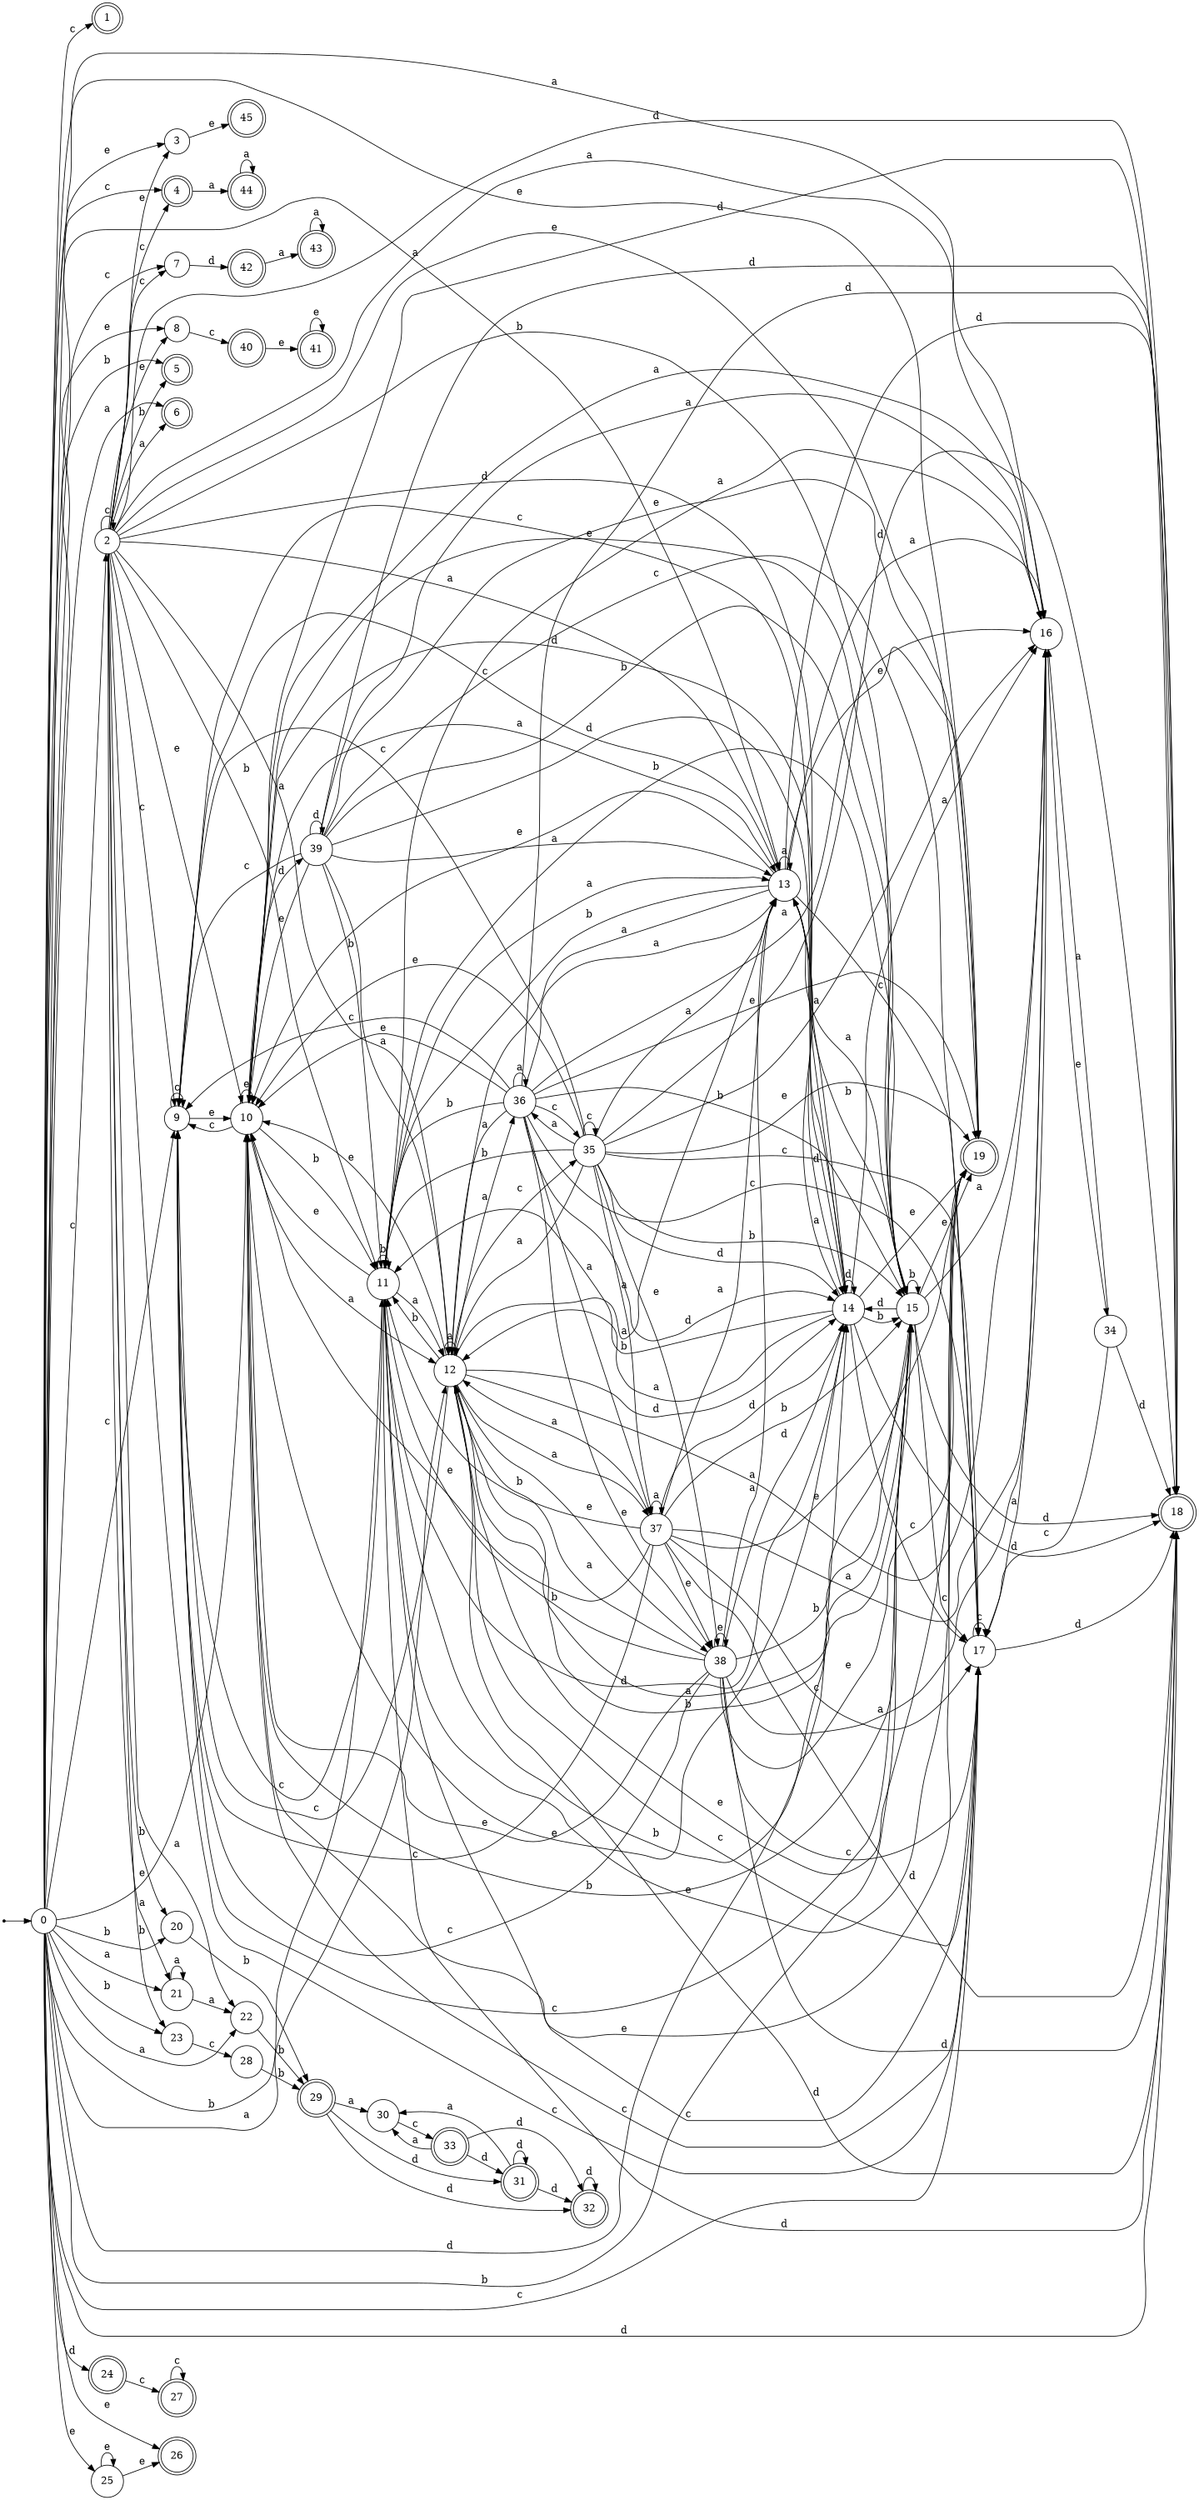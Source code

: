 digraph finite_state_machine {
rankdir=LR;
size="20,20";
node [shape = point]; "dummy0"
node [shape = circle]; "0";
"dummy0" -> "0";
node [shape = doublecircle]; "1";node [shape = circle]; "2";
node [shape = circle]; "3";
node [shape = doublecircle]; "4";node [shape = doublecircle]; "5";node [shape = doublecircle]; "6";node [shape = circle]; "7";
node [shape = circle]; "8";
node [shape = circle]; "9";
node [shape = circle]; "10";
node [shape = circle]; "11";
node [shape = circle]; "12";
node [shape = circle]; "13";
node [shape = circle]; "14";
node [shape = circle]; "15";
node [shape = circle]; "16";
node [shape = circle]; "17";
node [shape = doublecircle]; "18";node [shape = doublecircle]; "19";node [shape = circle]; "20";
node [shape = circle]; "21";
node [shape = circle]; "22";
node [shape = circle]; "23";
node [shape = doublecircle]; "24";node [shape = circle]; "25";
node [shape = doublecircle]; "26";node [shape = doublecircle]; "27";node [shape = circle]; "28";
node [shape = doublecircle]; "29";node [shape = circle]; "30";
node [shape = doublecircle]; "31";node [shape = doublecircle]; "32";node [shape = doublecircle]; "33";node [shape = circle]; "34";
node [shape = circle]; "35";
node [shape = circle]; "36";
node [shape = circle]; "37";
node [shape = circle]; "38";
node [shape = circle]; "39";
node [shape = doublecircle]; "40";node [shape = doublecircle]; "41";node [shape = doublecircle]; "42";node [shape = doublecircle]; "43";node [shape = doublecircle]; "44";node [shape = doublecircle]; "45";"0" -> "1" [label = "c"];
 "0" -> "2" [label = "c"];
 "0" -> "17" [label = "c"];
 "0" -> "4" [label = "c"];
 "0" -> "7" [label = "c"];
 "0" -> "9" [label = "c"];
 "0" -> "3" [label = "e"];
 "0" -> "19" [label = "e"];
 "0" -> "26" [label = "e"];
 "0" -> "8" [label = "e"];
 "0" -> "25" [label = "e"];
 "0" -> "10" [label = "e"];
 "0" -> "20" [label = "b"];
 "0" -> "5" [label = "b"];
 "0" -> "23" [label = "b"];
 "0" -> "11" [label = "b"];
 "0" -> "15" [label = "b"];
 "0" -> "16" [label = "a"];
 "0" -> "21" [label = "a"];
 "0" -> "6" [label = "a"];
 "0" -> "22" [label = "a"];
 "0" -> "12" [label = "a"];
 "0" -> "13" [label = "a"];
 "0" -> "24" [label = "d"];
 "0" -> "18" [label = "d"];
 "0" -> "14" [label = "d"];
 "25" -> "25" [label = "e"];
 "25" -> "26" [label = "e"];
 "24" -> "27" [label = "c"];
 "27" -> "27" [label = "c"];
 "23" -> "28" [label = "c"];
 "28" -> "29" [label = "b"];
 "29" -> "30" [label = "a"];
 "29" -> "32" [label = "d"];
 "29" -> "31" [label = "d"];
 "32" -> "32" [label = "d"];
 "31" -> "32" [label = "d"];
 "31" -> "31" [label = "d"];
 "31" -> "30" [label = "a"];
 "30" -> "33" [label = "c"];
 "33" -> "30" [label = "a"];
 "33" -> "32" [label = "d"];
 "33" -> "31" [label = "d"];
 "22" -> "29" [label = "b"];
 "21" -> "21" [label = "a"];
 "21" -> "22" [label = "a"];
 "20" -> "29" [label = "b"];
 "17" -> "17" [label = "c"];
 "17" -> "16" [label = "a"];
 "17" -> "18" [label = "d"];
 "16" -> "34" [label = "e"];
 "34" -> "16" [label = "a"];
 "34" -> "17" [label = "c"];
 "34" -> "18" [label = "d"];
 "15" -> "11" [label = "b"];
 "15" -> "15" [label = "b"];
 "15" -> "9" [label = "c"];
 "15" -> "17" [label = "c"];
 "15" -> "10" [label = "e"];
 "15" -> "19" [label = "e"];
 "15" -> "16" [label = "a"];
 "15" -> "12" [label = "a"];
 "15" -> "13" [label = "a"];
 "15" -> "18" [label = "d"];
 "15" -> "14" [label = "d"];
 "14" -> "18" [label = "d"];
 "14" -> "14" [label = "d"];
 "14" -> "9" [label = "c"];
 "14" -> "17" [label = "c"];
 "14" -> "10" [label = "e"];
 "14" -> "19" [label = "e"];
 "14" -> "11" [label = "b"];
 "14" -> "15" [label = "b"];
 "14" -> "16" [label = "a"];
 "14" -> "12" [label = "a"];
 "14" -> "13" [label = "a"];
 "13" -> "16" [label = "a"];
 "13" -> "12" [label = "a"];
 "13" -> "13" [label = "a"];
 "13" -> "9" [label = "c"];
 "13" -> "17" [label = "c"];
 "13" -> "10" [label = "e"];
 "13" -> "19" [label = "e"];
 "13" -> "11" [label = "b"];
 "13" -> "15" [label = "b"];
 "13" -> "18" [label = "d"];
 "13" -> "14" [label = "d"];
 "12" -> "16" [label = "a"];
 "12" -> "36" [label = "a"];
 "12" -> "37" [label = "a"];
 "12" -> "12" [label = "a"];
 "12" -> "13" [label = "a"];
 "12" -> "9" [label = "c"];
 "12" -> "35" [label = "c"];
 "12" -> "17" [label = "c"];
 "12" -> "10" [label = "e"];
 "12" -> "19" [label = "e"];
 "12" -> "38" [label = "e"];
 "12" -> "11" [label = "b"];
 "12" -> "15" [label = "b"];
 "12" -> "18" [label = "d"];
 "12" -> "14" [label = "d"];
 "38" -> "10" [label = "e"];
 "38" -> "19" [label = "e"];
 "38" -> "38" [label = "e"];
 "38" -> "16" [label = "a"];
 "38" -> "12" [label = "a"];
 "38" -> "13" [label = "a"];
 "38" -> "9" [label = "c"];
 "38" -> "17" [label = "c"];
 "38" -> "11" [label = "b"];
 "38" -> "15" [label = "b"];
 "38" -> "18" [label = "d"];
 "38" -> "14" [label = "d"];
 "37" -> "16" [label = "a"];
 "37" -> "13" [label = "a"];
 "37" -> "12" [label = "a"];
 "37" -> "37" [label = "a"];
 "37" -> "10" [label = "e"];
 "37" -> "19" [label = "e"];
 "37" -> "38" [label = "e"];
 "37" -> "9" [label = "c"];
 "37" -> "17" [label = "c"];
 "37" -> "11" [label = "b"];
 "37" -> "15" [label = "b"];
 "37" -> "18" [label = "d"];
 "37" -> "14" [label = "d"];
 "36" -> "16" [label = "a"];
 "36" -> "36" [label = "a"];
 "36" -> "37" [label = "a"];
 "36" -> "12" [label = "a"];
 "36" -> "13" [label = "a"];
 "36" -> "9" [label = "c"];
 "36" -> "35" [label = "c"];
 "36" -> "17" [label = "c"];
 "36" -> "10" [label = "e"];
 "36" -> "19" [label = "e"];
 "36" -> "38" [label = "e"];
 "36" -> "11" [label = "b"];
 "36" -> "15" [label = "b"];
 "36" -> "18" [label = "d"];
 "36" -> "14" [label = "d"];
 "35" -> "9" [label = "c"];
 "35" -> "35" [label = "c"];
 "35" -> "17" [label = "c"];
 "35" -> "16" [label = "a"];
 "35" -> "36" [label = "a"];
 "35" -> "37" [label = "a"];
 "35" -> "12" [label = "a"];
 "35" -> "13" [label = "a"];
 "35" -> "10" [label = "e"];
 "35" -> "19" [label = "e"];
 "35" -> "38" [label = "e"];
 "35" -> "11" [label = "b"];
 "35" -> "15" [label = "b"];
 "35" -> "18" [label = "d"];
 "35" -> "14" [label = "d"];
 "11" -> "11" [label = "b"];
 "11" -> "15" [label = "b"];
 "11" -> "9" [label = "c"];
 "11" -> "17" [label = "c"];
 "11" -> "10" [label = "e"];
 "11" -> "19" [label = "e"];
 "11" -> "16" [label = "a"];
 "11" -> "12" [label = "a"];
 "11" -> "13" [label = "a"];
 "11" -> "18" [label = "d"];
 "11" -> "14" [label = "d"];
 "10" -> "10" [label = "e"];
 "10" -> "19" [label = "e"];
 "10" -> "9" [label = "c"];
 "10" -> "17" [label = "c"];
 "10" -> "18" [label = "d"];
 "10" -> "14" [label = "d"];
 "10" -> "39" [label = "d"];
 "10" -> "11" [label = "b"];
 "10" -> "15" [label = "b"];
 "10" -> "16" [label = "a"];
 "10" -> "12" [label = "a"];
 "10" -> "13" [label = "a"];
 "39" -> "18" [label = "d"];
 "39" -> "14" [label = "d"];
 "39" -> "39" [label = "d"];
 "39" -> "9" [label = "c"];
 "39" -> "17" [label = "c"];
 "39" -> "10" [label = "e"];
 "39" -> "19" [label = "e"];
 "39" -> "11" [label = "b"];
 "39" -> "15" [label = "b"];
 "39" -> "16" [label = "a"];
 "39" -> "12" [label = "a"];
 "39" -> "13" [label = "a"];
 "9" -> "9" [label = "c"];
 "9" -> "10" [label = "e"];
 "8" -> "40" [label = "c"];
 "40" -> "41" [label = "e"];
 "41" -> "41" [label = "e"];
 "7" -> "42" [label = "d"];
 "42" -> "43" [label = "a"];
 "43" -> "43" [label = "a"];
 "4" -> "44" [label = "a"];
 "44" -> "44" [label = "a"];
 "3" -> "45" [label = "e"];
 "2" -> "17" [label = "c"];
 "2" -> "2" [label = "c"];
 "2" -> "4" [label = "c"];
 "2" -> "7" [label = "c"];
 "2" -> "9" [label = "c"];
 "2" -> "8" [label = "e"];
 "2" -> "19" [label = "e"];
 "2" -> "10" [label = "e"];
 "2" -> "3" [label = "e"];
 "2" -> "20" [label = "b"];
 "2" -> "5" [label = "b"];
 "2" -> "23" [label = "b"];
 "2" -> "11" [label = "b"];
 "2" -> "15" [label = "b"];
 "2" -> "16" [label = "a"];
 "2" -> "21" [label = "a"];
 "2" -> "6" [label = "a"];
 "2" -> "22" [label = "a"];
 "2" -> "12" [label = "a"];
 "2" -> "13" [label = "a"];
 "2" -> "18" [label = "d"];
 "2" -> "14" [label = "d"];
 }
